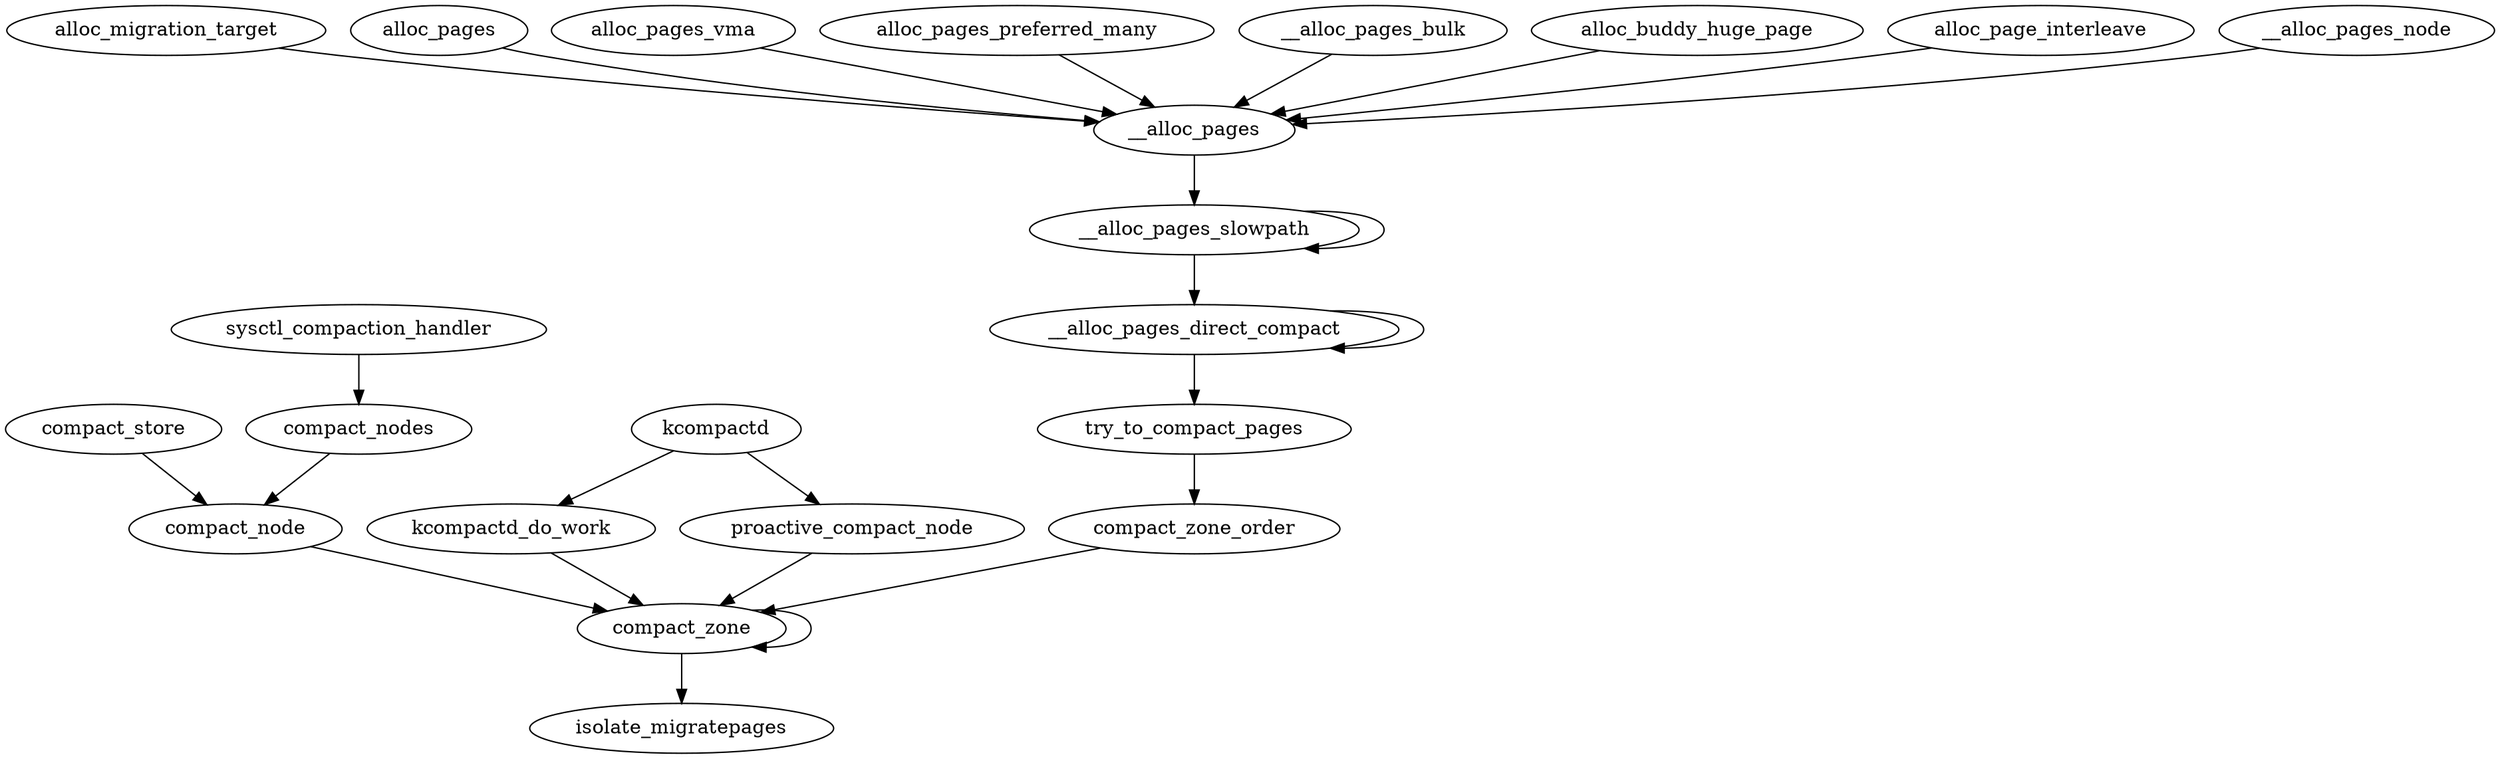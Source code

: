 digraph "/home/cendes/Documents/masters_thesis/ocloz/knob_graph_search/./compact_unevictable_allowed.dot" {
	 compact_zone -> isolate_migratepages
	 compact_node -> compact_zone
	 kcompactd_do_work -> compact_zone
	 proactive_compact_node -> compact_zone
	 compact_zone_order -> compact_zone
	 compact_zone -> compact_zone
	 try_to_compact_pages -> compact_zone_order
	 __alloc_pages_direct_compact -> try_to_compact_pages
	 __alloc_pages_slowpath -> __alloc_pages_direct_compact
	 __alloc_pages_direct_compact -> __alloc_pages_direct_compact
	 __alloc_pages -> __alloc_pages_slowpath
	 __alloc_pages_slowpath -> __alloc_pages_slowpath
	 alloc_migration_target -> __alloc_pages
	 alloc_pages -> __alloc_pages
	 alloc_pages_vma -> __alloc_pages
	 alloc_pages_preferred_many -> __alloc_pages
	 __alloc_pages_bulk -> __alloc_pages
	 alloc_buddy_huge_page -> __alloc_pages
	 alloc_page_interleave -> __alloc_pages
	 __alloc_pages_node -> __alloc_pages
	 kcompactd -> proactive_compact_node
	 compact_store -> compact_node
	 compact_nodes -> compact_node
	 sysctl_compaction_handler -> compact_nodes
	 kcompactd -> kcompactd_do_work
}
